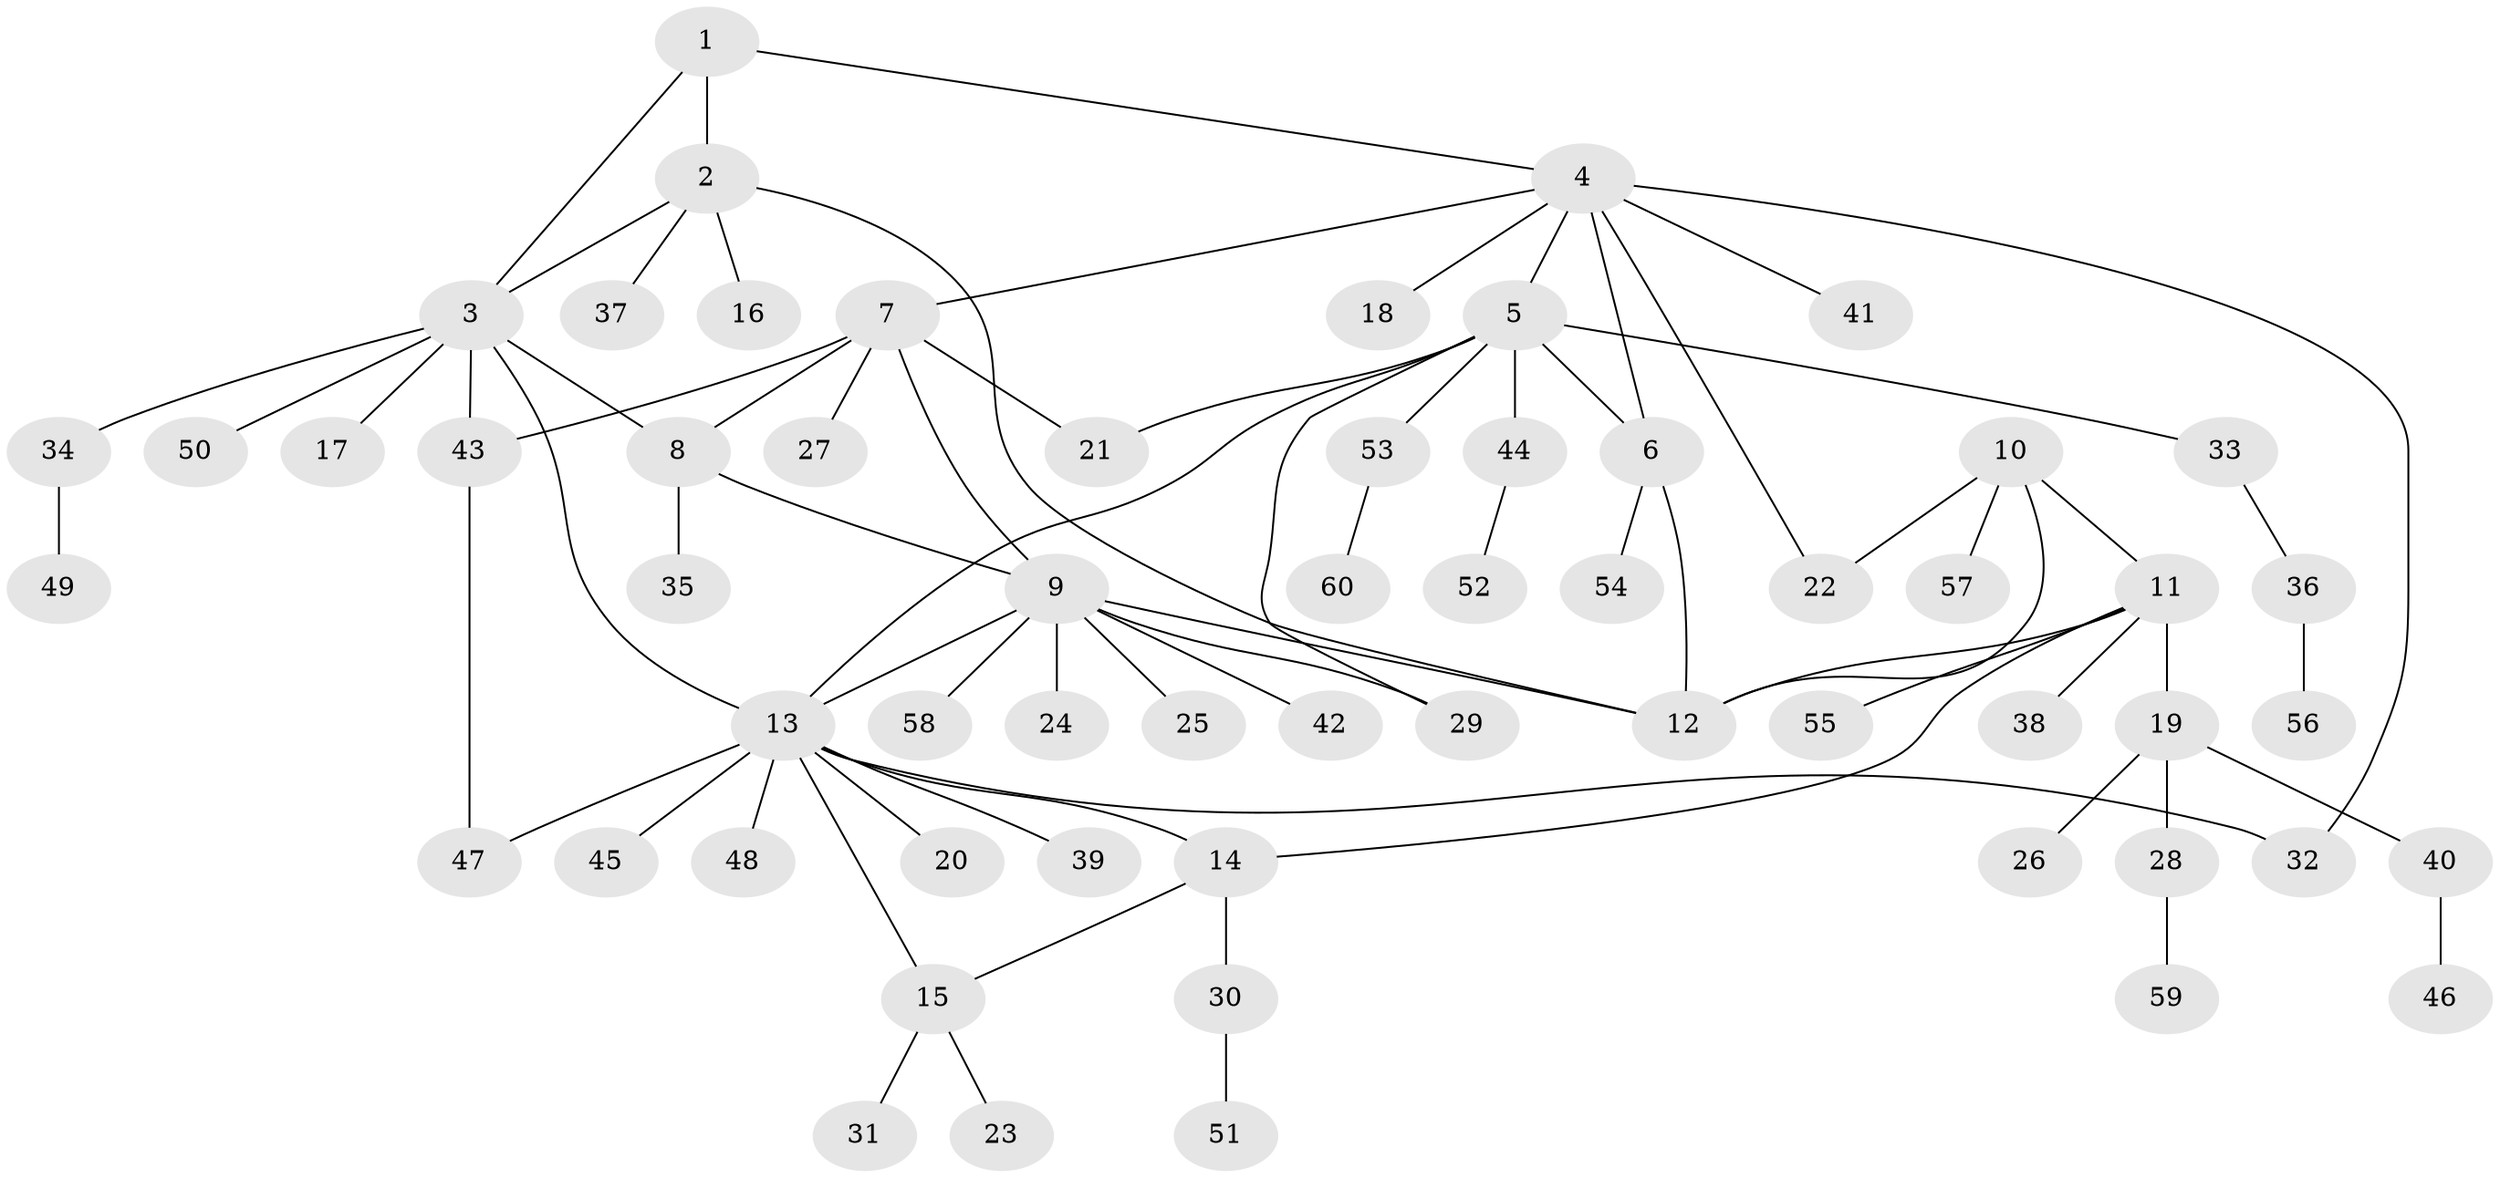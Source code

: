 // coarse degree distribution, {3: 0.11627906976744186, 8: 0.06976744186046512, 7: 0.046511627906976744, 12: 0.023255813953488372, 2: 0.16279069767441862, 10: 0.023255813953488372, 4: 0.023255813953488372, 1: 0.5348837209302325}
// Generated by graph-tools (version 1.1) at 2025/42/03/06/25 10:42:10]
// undirected, 60 vertices, 76 edges
graph export_dot {
graph [start="1"]
  node [color=gray90,style=filled];
  1;
  2;
  3;
  4;
  5;
  6;
  7;
  8;
  9;
  10;
  11;
  12;
  13;
  14;
  15;
  16;
  17;
  18;
  19;
  20;
  21;
  22;
  23;
  24;
  25;
  26;
  27;
  28;
  29;
  30;
  31;
  32;
  33;
  34;
  35;
  36;
  37;
  38;
  39;
  40;
  41;
  42;
  43;
  44;
  45;
  46;
  47;
  48;
  49;
  50;
  51;
  52;
  53;
  54;
  55;
  56;
  57;
  58;
  59;
  60;
  1 -- 2;
  1 -- 3;
  1 -- 4;
  2 -- 3;
  2 -- 12;
  2 -- 16;
  2 -- 37;
  3 -- 8;
  3 -- 13;
  3 -- 17;
  3 -- 34;
  3 -- 43;
  3 -- 50;
  4 -- 5;
  4 -- 6;
  4 -- 7;
  4 -- 18;
  4 -- 22;
  4 -- 32;
  4 -- 41;
  5 -- 6;
  5 -- 13;
  5 -- 21;
  5 -- 29;
  5 -- 33;
  5 -- 44;
  5 -- 53;
  6 -- 12;
  6 -- 54;
  7 -- 8;
  7 -- 9;
  7 -- 21;
  7 -- 27;
  7 -- 43;
  8 -- 9;
  8 -- 35;
  9 -- 12;
  9 -- 13;
  9 -- 24;
  9 -- 25;
  9 -- 29;
  9 -- 42;
  9 -- 58;
  10 -- 11;
  10 -- 12;
  10 -- 22;
  10 -- 57;
  11 -- 12;
  11 -- 14;
  11 -- 19;
  11 -- 38;
  11 -- 55;
  13 -- 14;
  13 -- 15;
  13 -- 20;
  13 -- 32;
  13 -- 39;
  13 -- 45;
  13 -- 47;
  13 -- 48;
  14 -- 15;
  14 -- 30;
  15 -- 23;
  15 -- 31;
  19 -- 26;
  19 -- 28;
  19 -- 40;
  28 -- 59;
  30 -- 51;
  33 -- 36;
  34 -- 49;
  36 -- 56;
  40 -- 46;
  43 -- 47;
  44 -- 52;
  53 -- 60;
}
